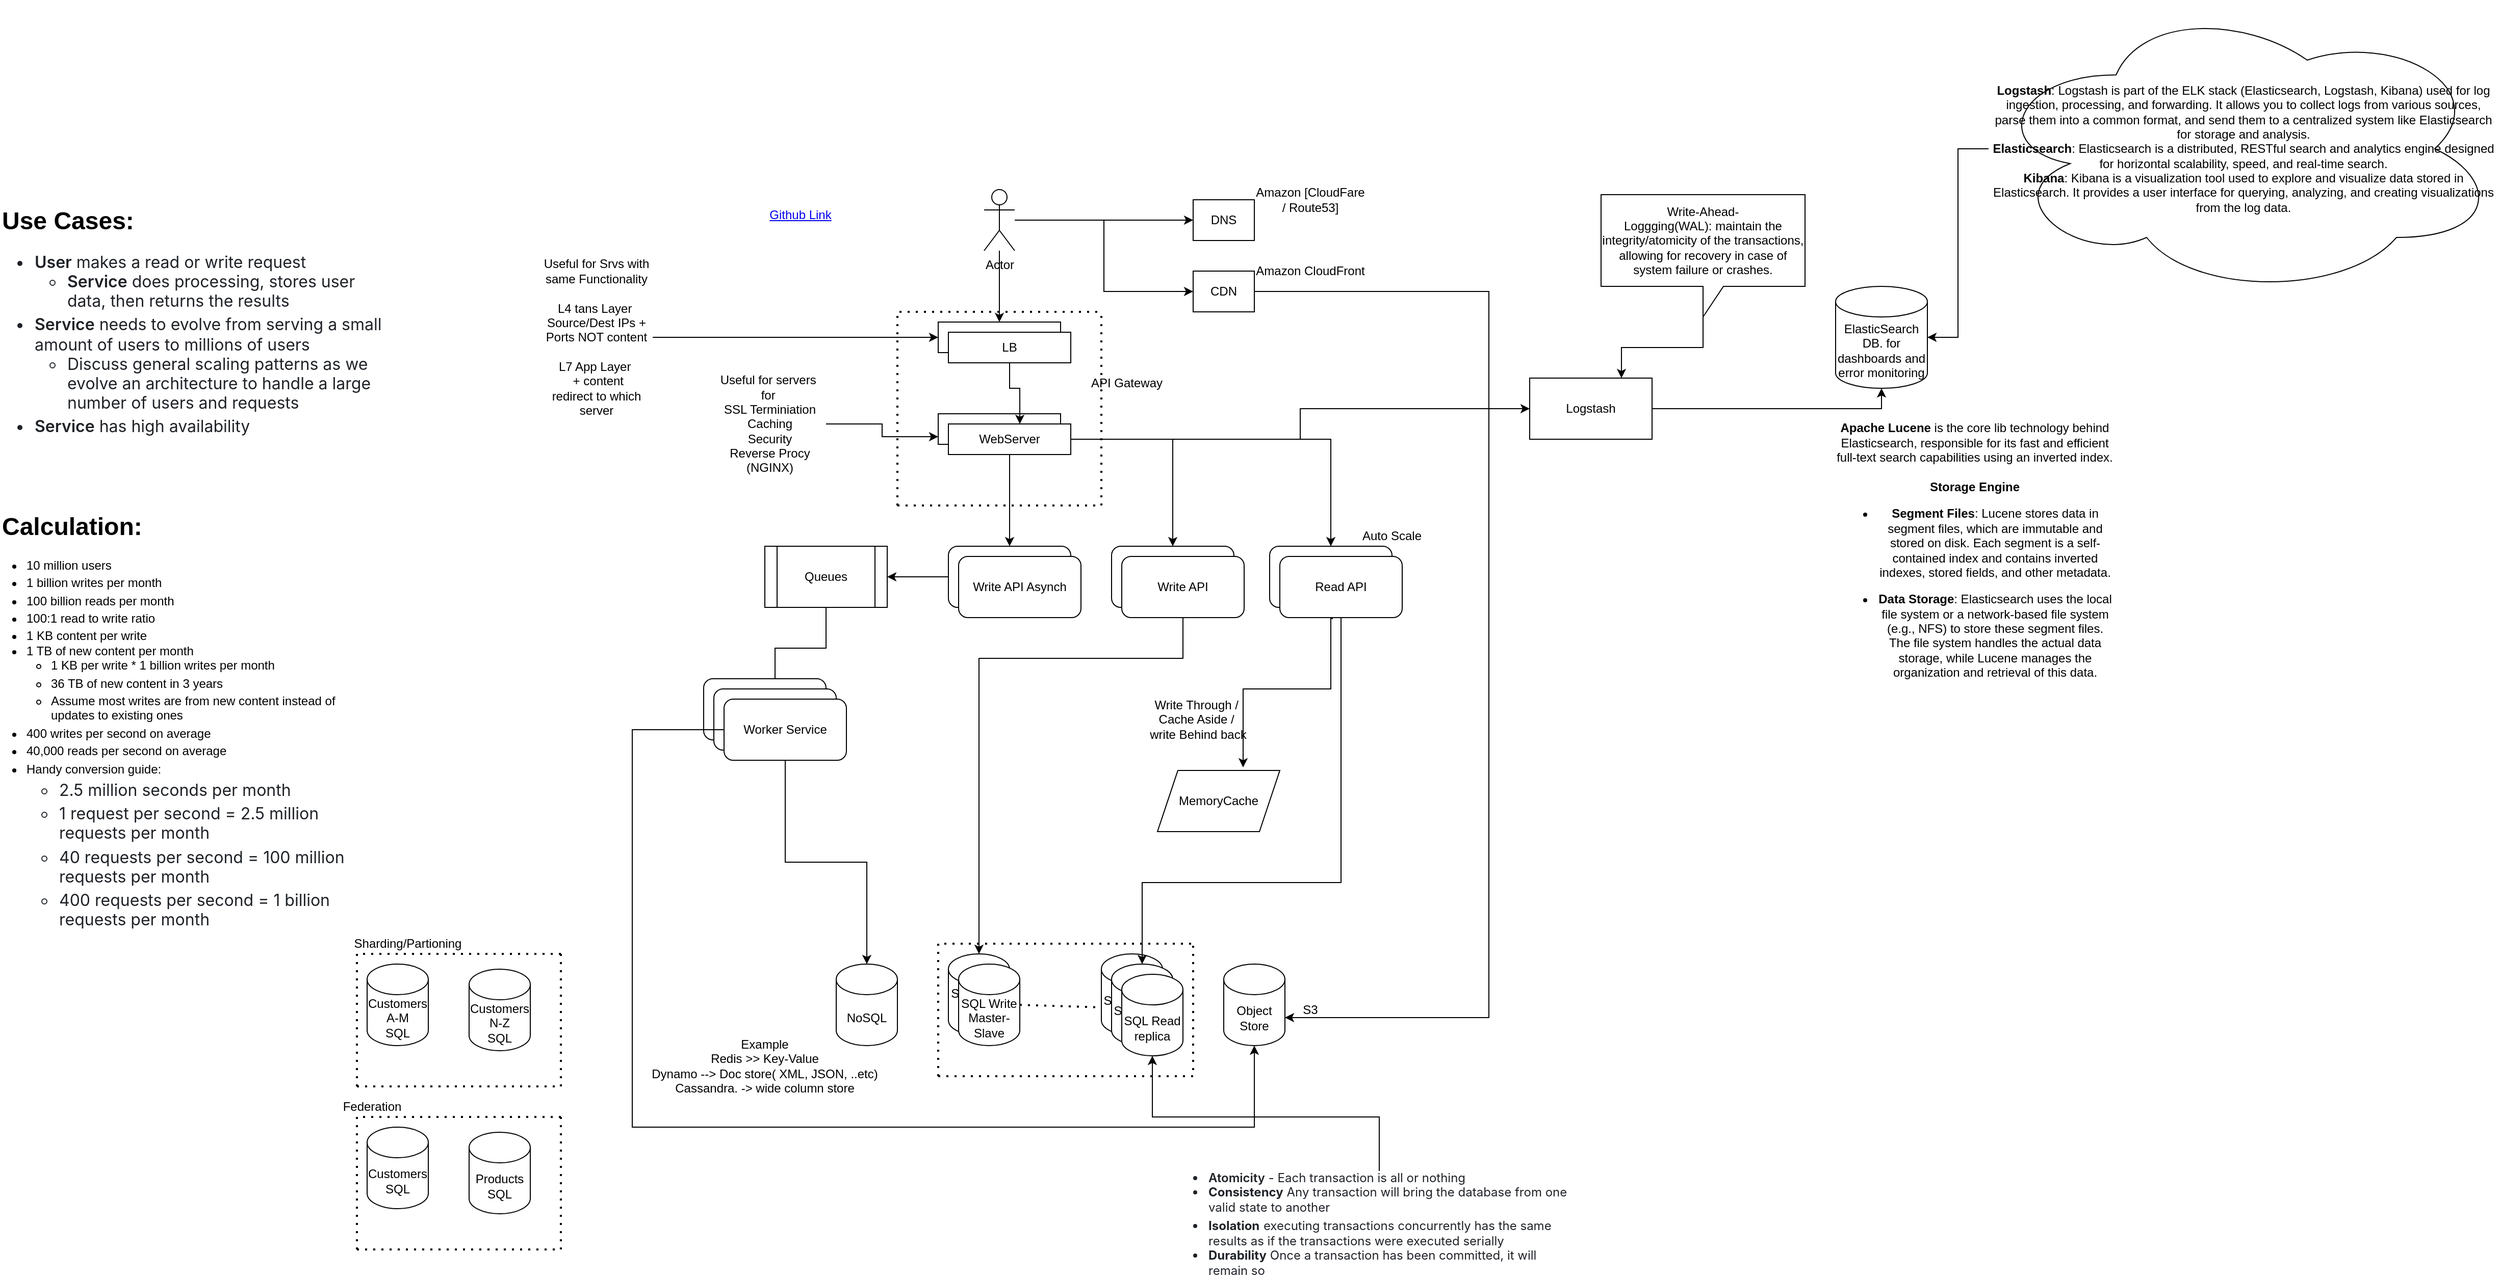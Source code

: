 <mxfile version="24.7.17">
  <diagram name="Page-1" id="xOBLhyYj3MYxFQuUd8QE">
    <mxGraphModel dx="2284" dy="1895" grid="1" gridSize="10" guides="1" tooltips="1" connect="1" arrows="1" fold="1" page="1" pageScale="1" pageWidth="850" pageHeight="1100" math="0" shadow="0">
      <root>
        <mxCell id="0" />
        <mxCell id="1" parent="0" />
        <mxCell id="a0uawv8okTH7sb19AHDm-1" value="&lt;a href=&quot;https://github.com/donnemartin/system-design-primer/blob/master/solutions/system_design/scaling_aws/README.md&quot;&gt;Github Link&lt;/a&gt;" style="text;html=1;align=center;verticalAlign=middle;whiteSpace=wrap;rounded=0;" parent="1" vertex="1">
          <mxGeometry x="100" y="30" width="90" height="30" as="geometry" />
        </mxCell>
        <mxCell id="a0uawv8okTH7sb19AHDm-7" style="edgeStyle=orthogonalEdgeStyle;rounded=0;orthogonalLoop=1;jettySize=auto;html=1;entryX=0;entryY=0.5;entryDx=0;entryDy=0;" parent="1" source="a0uawv8okTH7sb19AHDm-4" target="a0uawv8okTH7sb19AHDm-6" edge="1">
          <mxGeometry relative="1" as="geometry" />
        </mxCell>
        <mxCell id="a0uawv8okTH7sb19AHDm-17" style="edgeStyle=orthogonalEdgeStyle;rounded=0;orthogonalLoop=1;jettySize=auto;html=1;entryX=0.5;entryY=0;entryDx=0;entryDy=0;" parent="1" source="a0uawv8okTH7sb19AHDm-4" target="a0uawv8okTH7sb19AHDm-16" edge="1">
          <mxGeometry relative="1" as="geometry" />
        </mxCell>
        <mxCell id="EQkBLZ_68zLxbS4yyMJ8-3" style="edgeStyle=orthogonalEdgeStyle;rounded=0;orthogonalLoop=1;jettySize=auto;html=1;entryX=0;entryY=0.5;entryDx=0;entryDy=0;" parent="1" source="a0uawv8okTH7sb19AHDm-4" target="EQkBLZ_68zLxbS4yyMJ8-2" edge="1">
          <mxGeometry relative="1" as="geometry" />
        </mxCell>
        <mxCell id="a0uawv8okTH7sb19AHDm-4" value="Actor" style="shape=umlActor;verticalLabelPosition=bottom;verticalAlign=top;html=1;outlineConnect=0;" parent="1" vertex="1">
          <mxGeometry x="325" y="20" width="30" height="60" as="geometry" />
        </mxCell>
        <mxCell id="a0uawv8okTH7sb19AHDm-6" value="DNS" style="rounded=0;whiteSpace=wrap;html=1;" parent="1" vertex="1">
          <mxGeometry x="530" y="30" width="60" height="40" as="geometry" />
        </mxCell>
        <mxCell id="a0uawv8okTH7sb19AHDm-8" value="&lt;h1 style=&quot;margin-top: 0px;&quot;&gt;Use Cases:&lt;/h1&gt;&lt;div&gt;&lt;ul style=&quot;box-sizing: border-box; padding-left: 2em; margin-top: 0px; margin-bottom: var(--base-size-16); color: rgb(31, 35, 40); font-family: -apple-system, &amp;quot;system-ui&amp;quot;, &amp;quot;Segoe UI&amp;quot;, &amp;quot;Noto Sans&amp;quot;, Helvetica, Arial, sans-serif, &amp;quot;Apple Color Emoji&amp;quot;, &amp;quot;Segoe UI Emoji&amp;quot;; font-size: 16px; background-color: rgb(255, 255, 255);&quot; dir=&quot;auto&quot;&gt;&lt;li style=&quot;box-sizing: border-box;&quot;&gt;&lt;span style=&quot;box-sizing: border-box; font-weight: var(--base-text-weight-semibold, 600);&quot;&gt;User&lt;/span&gt;&amp;nbsp;makes a read or write request&lt;ul style=&quot;box-sizing: border-box; padding-left: 2em; margin-top: 0px; margin-bottom: 0px;&quot; dir=&quot;auto&quot;&gt;&lt;li style=&quot;box-sizing: border-box;&quot;&gt;&lt;span style=&quot;box-sizing: border-box; font-weight: var(--base-text-weight-semibold, 600);&quot;&gt;Service&lt;/span&gt;&amp;nbsp;does processing, stores user data, then returns the results&lt;/li&gt;&lt;/ul&gt;&lt;/li&gt;&lt;li style=&quot;box-sizing: border-box; margin-top: 0.25em;&quot;&gt;&lt;span style=&quot;box-sizing: border-box; font-weight: var(--base-text-weight-semibold, 600);&quot;&gt;Service&lt;/span&gt;&amp;nbsp;needs to evolve from serving a small amount of users to millions of users&lt;ul style=&quot;box-sizing: border-box; padding-left: 2em; margin-top: 0px; margin-bottom: 0px;&quot; dir=&quot;auto&quot;&gt;&lt;li style=&quot;box-sizing: border-box;&quot;&gt;Discuss general scaling patterns as we evolve an architecture to handle a large number of users and requests&lt;/li&gt;&lt;/ul&gt;&lt;/li&gt;&lt;li style=&quot;box-sizing: border-box; margin-top: 0.25em;&quot;&gt;&lt;span style=&quot;box-sizing: border-box; font-weight: var(--base-text-weight-semibold, 600);&quot;&gt;Service&lt;/span&gt;&amp;nbsp;has high availability&lt;/li&gt;&lt;/ul&gt;&lt;/div&gt;" style="text;html=1;whiteSpace=wrap;overflow=hidden;rounded=0;" parent="1" vertex="1">
          <mxGeometry x="-640" y="30" width="380" height="250" as="geometry" />
        </mxCell>
        <mxCell id="a0uawv8okTH7sb19AHDm-16" value="LB" style="rounded=0;whiteSpace=wrap;html=1;" parent="1" vertex="1">
          <mxGeometry x="280" y="150" width="120" height="30" as="geometry" />
        </mxCell>
        <mxCell id="a0uawv8okTH7sb19AHDm-25" value="SQL Read replica" style="shape=cylinder3;whiteSpace=wrap;html=1;boundedLbl=1;backgroundOutline=1;size=15;" parent="1" vertex="1">
          <mxGeometry x="440" y="770" width="60" height="80" as="geometry" />
        </mxCell>
        <mxCell id="a0uawv8okTH7sb19AHDm-31" value="&lt;h1 style=&quot;margin-top: 0px;&quot;&gt;Calculation:&lt;/h1&gt;&lt;div&gt;&lt;ul style=&quot;box-sizing: border-box; padding-left: 2em; margin-top: 0px; margin-bottom: 0px;&quot; dir=&quot;auto&quot;&gt;&lt;li style=&quot;box-sizing: border-box; margin-top: 0.25em;&quot;&gt;10 million users&lt;/li&gt;&lt;li style=&quot;box-sizing: border-box; margin-top: 0.25em;&quot;&gt;1 billion writes per month&lt;/li&gt;&lt;li style=&quot;box-sizing: border-box; margin-top: 0.25em;&quot;&gt;100 billion reads per month&lt;/li&gt;&lt;li style=&quot;box-sizing: border-box; margin-top: 0.25em;&quot;&gt;100:1 read to write ratio&lt;/li&gt;&lt;li style=&quot;box-sizing: border-box; margin-top: 0.25em;&quot;&gt;1 KB content per write&lt;/li&gt;&lt;li style=&quot;box-sizing: border-box;&quot;&gt;1 TB of new content per month&lt;ul style=&quot;box-sizing: border-box; padding-left: 2em; margin-top: 0px; margin-bottom: 0px;&quot; dir=&quot;auto&quot;&gt;&lt;li style=&quot;box-sizing: border-box;&quot;&gt;1 KB per write * 1 billion writes per month&lt;/li&gt;&lt;li style=&quot;box-sizing: border-box; margin-top: 0.25em;&quot;&gt;36 TB of new content in 3 years&lt;/li&gt;&lt;li style=&quot;box-sizing: border-box; margin-top: 0.25em;&quot;&gt;Assume most writes are from new content instead of updates to existing ones&lt;/li&gt;&lt;/ul&gt;&lt;/li&gt;&lt;li style=&quot;box-sizing: border-box; margin-top: 0.25em;&quot;&gt;400 writes per second on average&lt;/li&gt;&lt;li style=&quot;box-sizing: border-box; margin-top: 0.25em;&quot;&gt;40,000 reads per second on average&lt;/li&gt;&lt;li style=&quot;box-sizing: border-box; margin-top: 0.25em;&quot;&gt;Handy conversion guide:&lt;/li&gt;&lt;ul style=&quot;box-sizing: border-box; padding-left: 2em; margin-top: 0px; margin-bottom: var(--base-size-16); color: rgb(31, 35, 40); font-family: -apple-system, &amp;quot;system-ui&amp;quot;, &amp;quot;Segoe UI&amp;quot;, &amp;quot;Noto Sans&amp;quot;, Helvetica, Arial, sans-serif, &amp;quot;Apple Color Emoji&amp;quot;, &amp;quot;Segoe UI Emoji&amp;quot;; font-size: 16px; background-color: rgb(255, 255, 255);&quot; dir=&quot;auto&quot;&gt;&lt;li style=&quot;box-sizing: border-box; margin-top: 0.25em;&quot;&gt;2.5 million seconds per month&lt;/li&gt;&lt;li style=&quot;box-sizing: border-box; margin-top: 0.25em;&quot;&gt;1 request per second = 2.5 million requests per month&lt;/li&gt;&lt;li style=&quot;box-sizing: border-box; margin-top: 0.25em;&quot;&gt;40 requests per second = 100 million requests per month&lt;/li&gt;&lt;li style=&quot;box-sizing: border-box; margin-top: 0.25em;&quot;&gt;400 requests per second = 1 billion requests per month&lt;/li&gt;&lt;/ul&gt;&lt;/ul&gt;&lt;/div&gt;" style="text;html=1;whiteSpace=wrap;overflow=hidden;rounded=0;" parent="1" vertex="1">
          <mxGeometry x="-640" y="330" width="370" height="430" as="geometry" />
        </mxCell>
        <mxCell id="EQkBLZ_68zLxbS4yyMJ8-1" value="Amazon [CloudFare / Route53]" style="text;html=1;align=center;verticalAlign=middle;whiteSpace=wrap;rounded=0;" parent="1" vertex="1">
          <mxGeometry x="590" y="10" width="110" height="40" as="geometry" />
        </mxCell>
        <mxCell id="EQkBLZ_68zLxbS4yyMJ8-2" value="CDN" style="rounded=0;whiteSpace=wrap;html=1;" parent="1" vertex="1">
          <mxGeometry x="530" y="100" width="60" height="40" as="geometry" />
        </mxCell>
        <mxCell id="EQkBLZ_68zLxbS4yyMJ8-4" value="Amazon CloudFront" style="text;html=1;align=center;verticalAlign=middle;whiteSpace=wrap;rounded=0;" parent="1" vertex="1">
          <mxGeometry x="590" y="80" width="110" height="40" as="geometry" />
        </mxCell>
        <mxCell id="EQkBLZ_68zLxbS4yyMJ8-58" style="edgeStyle=orthogonalEdgeStyle;rounded=0;orthogonalLoop=1;jettySize=auto;html=1;entryX=0;entryY=0.5;entryDx=0;entryDy=0;" parent="1" source="EQkBLZ_68zLxbS4yyMJ8-5" target="a0uawv8okTH7sb19AHDm-16" edge="1">
          <mxGeometry relative="1" as="geometry" />
        </mxCell>
        <mxCell id="EQkBLZ_68zLxbS4yyMJ8-5" value="Useful for Srvs with same Functionality&lt;br&gt;&lt;br&gt;L4 tans Layer&amp;nbsp;&lt;br&gt;Source/Dest IPs + Ports NOT content&lt;br&gt;&lt;br&gt;L7 App Layer&amp;nbsp;&lt;br&gt;&amp;nbsp;+ content&lt;br&gt;redirect to which server" style="text;html=1;align=center;verticalAlign=middle;whiteSpace=wrap;rounded=0;" parent="1" vertex="1">
          <mxGeometry x="-110" y="72.5" width="110" height="185" as="geometry" />
        </mxCell>
        <mxCell id="EQkBLZ_68zLxbS4yyMJ8-6" value="WebServer" style="rounded=0;whiteSpace=wrap;html=1;" parent="1" vertex="1">
          <mxGeometry x="280" y="240" width="120" height="30" as="geometry" />
        </mxCell>
        <mxCell id="EQkBLZ_68zLxbS4yyMJ8-57" style="edgeStyle=orthogonalEdgeStyle;rounded=0;orthogonalLoop=1;jettySize=auto;html=1;entryX=0;entryY=0.75;entryDx=0;entryDy=0;" parent="1" source="EQkBLZ_68zLxbS4yyMJ8-7" target="EQkBLZ_68zLxbS4yyMJ8-6" edge="1">
          <mxGeometry relative="1" as="geometry" />
        </mxCell>
        <mxCell id="EQkBLZ_68zLxbS4yyMJ8-7" value="Useful for servers&amp;nbsp; for&amp;nbsp;&lt;br&gt;SSL Terminiation&lt;br&gt;Caching&lt;br&gt;Security&lt;br&gt;Reverse Procy (NGINX)" style="text;html=1;align=center;verticalAlign=middle;whiteSpace=wrap;rounded=0;" parent="1" vertex="1">
          <mxGeometry x="60" y="190" width="110" height="120" as="geometry" />
        </mxCell>
        <mxCell id="EQkBLZ_68zLxbS4yyMJ8-16" style="edgeStyle=orthogonalEdgeStyle;rounded=0;orthogonalLoop=1;jettySize=auto;html=1;entryX=0.5;entryY=0;entryDx=0;entryDy=0;" parent="1" source="EQkBLZ_68zLxbS4yyMJ8-8" target="EQkBLZ_68zLxbS4yyMJ8-15" edge="1">
          <mxGeometry relative="1" as="geometry" />
        </mxCell>
        <mxCell id="EQkBLZ_68zLxbS4yyMJ8-17" style="edgeStyle=orthogonalEdgeStyle;rounded=0;orthogonalLoop=1;jettySize=auto;html=1;entryX=0.5;entryY=0;entryDx=0;entryDy=0;" parent="1" source="EQkBLZ_68zLxbS4yyMJ8-8" target="EQkBLZ_68zLxbS4yyMJ8-14" edge="1">
          <mxGeometry relative="1" as="geometry" />
        </mxCell>
        <mxCell id="EQkBLZ_68zLxbS4yyMJ8-25" style="edgeStyle=orthogonalEdgeStyle;rounded=0;orthogonalLoop=1;jettySize=auto;html=1;entryX=0.5;entryY=0;entryDx=0;entryDy=0;" parent="1" source="EQkBLZ_68zLxbS4yyMJ8-8" target="EQkBLZ_68zLxbS4yyMJ8-18" edge="1">
          <mxGeometry relative="1" as="geometry" />
        </mxCell>
        <mxCell id="EQkBLZ_68zLxbS4yyMJ8-93" style="edgeStyle=orthogonalEdgeStyle;rounded=0;orthogonalLoop=1;jettySize=auto;html=1;entryX=0;entryY=0.5;entryDx=0;entryDy=0;" parent="1" source="EQkBLZ_68zLxbS4yyMJ8-8" target="EQkBLZ_68zLxbS4yyMJ8-87" edge="1">
          <mxGeometry relative="1" as="geometry" />
        </mxCell>
        <mxCell id="EQkBLZ_68zLxbS4yyMJ8-8" value="WebServer" style="rounded=0;whiteSpace=wrap;html=1;" parent="1" vertex="1">
          <mxGeometry x="290" y="250" width="120" height="30" as="geometry" />
        </mxCell>
        <mxCell id="EQkBLZ_68zLxbS4yyMJ8-12" value="LB" style="rounded=0;whiteSpace=wrap;html=1;" parent="1" vertex="1">
          <mxGeometry x="290" y="160" width="120" height="30" as="geometry" />
        </mxCell>
        <mxCell id="EQkBLZ_68zLxbS4yyMJ8-13" style="edgeStyle=orthogonalEdgeStyle;rounded=0;orthogonalLoop=1;jettySize=auto;html=1;entryX=0.667;entryY=0.333;entryDx=0;entryDy=0;entryPerimeter=0;" parent="1" source="EQkBLZ_68zLxbS4yyMJ8-12" target="EQkBLZ_68zLxbS4yyMJ8-6" edge="1">
          <mxGeometry relative="1" as="geometry" />
        </mxCell>
        <mxCell id="EQkBLZ_68zLxbS4yyMJ8-14" value="Write API" style="rounded=1;whiteSpace=wrap;html=1;" parent="1" vertex="1">
          <mxGeometry x="450" y="370" width="120" height="60" as="geometry" />
        </mxCell>
        <mxCell id="EQkBLZ_68zLxbS4yyMJ8-15" value="Read API" style="rounded=1;whiteSpace=wrap;html=1;" parent="1" vertex="1">
          <mxGeometry x="605" y="370" width="120" height="60" as="geometry" />
        </mxCell>
        <mxCell id="EQkBLZ_68zLxbS4yyMJ8-24" style="edgeStyle=orthogonalEdgeStyle;rounded=0;orthogonalLoop=1;jettySize=auto;html=1;entryX=1;entryY=0.5;entryDx=0;entryDy=0;" parent="1" source="EQkBLZ_68zLxbS4yyMJ8-18" target="EQkBLZ_68zLxbS4yyMJ8-19" edge="1">
          <mxGeometry relative="1" as="geometry" />
        </mxCell>
        <mxCell id="EQkBLZ_68zLxbS4yyMJ8-18" value="Write API Asynch" style="rounded=1;whiteSpace=wrap;html=1;" parent="1" vertex="1">
          <mxGeometry x="290" y="370" width="120" height="60" as="geometry" />
        </mxCell>
        <mxCell id="EQkBLZ_68zLxbS4yyMJ8-23" style="edgeStyle=orthogonalEdgeStyle;rounded=0;orthogonalLoop=1;jettySize=auto;html=1;" parent="1" source="EQkBLZ_68zLxbS4yyMJ8-19" target="EQkBLZ_68zLxbS4yyMJ8-21" edge="1">
          <mxGeometry relative="1" as="geometry" />
        </mxCell>
        <mxCell id="EQkBLZ_68zLxbS4yyMJ8-19" value="Queues" style="shape=process;whiteSpace=wrap;html=1;backgroundOutline=1;" parent="1" vertex="1">
          <mxGeometry x="110" y="370" width="120" height="60" as="geometry" />
        </mxCell>
        <mxCell id="EQkBLZ_68zLxbS4yyMJ8-20" value="Worker Service" style="rounded=1;whiteSpace=wrap;html=1;" parent="1" vertex="1">
          <mxGeometry x="50" y="500" width="120" height="60" as="geometry" />
        </mxCell>
        <mxCell id="EQkBLZ_68zLxbS4yyMJ8-21" value="Worker Service" style="rounded=1;whiteSpace=wrap;html=1;" parent="1" vertex="1">
          <mxGeometry x="60" y="510" width="120" height="60" as="geometry" />
        </mxCell>
        <mxCell id="EQkBLZ_68zLxbS4yyMJ8-51" style="edgeStyle=orthogonalEdgeStyle;rounded=0;orthogonalLoop=1;jettySize=auto;html=1;" parent="1" source="EQkBLZ_68zLxbS4yyMJ8-22" target="EQkBLZ_68zLxbS4yyMJ8-48" edge="1">
          <mxGeometry relative="1" as="geometry" />
        </mxCell>
        <mxCell id="EQkBLZ_68zLxbS4yyMJ8-22" value="Worker Service" style="rounded=1;whiteSpace=wrap;html=1;" parent="1" vertex="1">
          <mxGeometry x="70" y="520" width="120" height="60" as="geometry" />
        </mxCell>
        <mxCell id="EQkBLZ_68zLxbS4yyMJ8-27" value="MemoryCache" style="shape=parallelogram;perimeter=parallelogramPerimeter;whiteSpace=wrap;html=1;fixedSize=1;" parent="1" vertex="1">
          <mxGeometry x="495" y="590" width="120" height="60" as="geometry" />
        </mxCell>
        <mxCell id="EQkBLZ_68zLxbS4yyMJ8-28" style="edgeStyle=orthogonalEdgeStyle;rounded=0;orthogonalLoop=1;jettySize=auto;html=1;entryX=0.7;entryY=-0.05;entryDx=0;entryDy=0;entryPerimeter=0;exitX=0.433;exitY=1.017;exitDx=0;exitDy=0;exitPerimeter=0;" parent="1" source="EQkBLZ_68zLxbS4yyMJ8-29" target="EQkBLZ_68zLxbS4yyMJ8-27" edge="1">
          <mxGeometry relative="1" as="geometry">
            <Array as="points">
              <mxPoint x="665" y="441" />
              <mxPoint x="665" y="510" />
              <mxPoint x="579" y="510" />
            </Array>
          </mxGeometry>
        </mxCell>
        <mxCell id="EQkBLZ_68zLxbS4yyMJ8-29" value="Read API" style="rounded=1;whiteSpace=wrap;html=1;" parent="1" vertex="1">
          <mxGeometry x="615" y="380" width="120" height="60" as="geometry" />
        </mxCell>
        <mxCell id="EQkBLZ_68zLxbS4yyMJ8-33" value="Write API" style="rounded=1;whiteSpace=wrap;html=1;" parent="1" vertex="1">
          <mxGeometry x="460" y="380" width="120" height="60" as="geometry" />
        </mxCell>
        <mxCell id="EQkBLZ_68zLxbS4yyMJ8-34" value="Write API Asynch" style="rounded=1;whiteSpace=wrap;html=1;" parent="1" vertex="1">
          <mxGeometry x="300" y="380" width="120" height="60" as="geometry" />
        </mxCell>
        <mxCell id="EQkBLZ_68zLxbS4yyMJ8-35" value="Auto Scale" style="text;html=1;align=center;verticalAlign=middle;whiteSpace=wrap;rounded=0;" parent="1" vertex="1">
          <mxGeometry x="670" y="340" width="110" height="40" as="geometry" />
        </mxCell>
        <mxCell id="EQkBLZ_68zLxbS4yyMJ8-36" value="Write Through /&amp;nbsp;&lt;br&gt;Cache Aside /&amp;nbsp;&lt;br&gt;write Behind back" style="text;html=1;align=center;verticalAlign=middle;whiteSpace=wrap;rounded=0;" parent="1" vertex="1">
          <mxGeometry x="480" y="520" width="110" height="40" as="geometry" />
        </mxCell>
        <mxCell id="EQkBLZ_68zLxbS4yyMJ8-38" value="SQL Write Master-Slave" style="shape=cylinder3;whiteSpace=wrap;html=1;boundedLbl=1;backgroundOutline=1;size=15;" parent="1" vertex="1">
          <mxGeometry x="290" y="770" width="60" height="80" as="geometry" />
        </mxCell>
        <mxCell id="EQkBLZ_68zLxbS4yyMJ8-39" value="SQL Write Master-Slave" style="shape=cylinder3;whiteSpace=wrap;html=1;boundedLbl=1;backgroundOutline=1;size=15;" parent="1" vertex="1">
          <mxGeometry x="300" y="780" width="60" height="80" as="geometry" />
        </mxCell>
        <mxCell id="EQkBLZ_68zLxbS4yyMJ8-42" value="SQL Read replica" style="shape=cylinder3;whiteSpace=wrap;html=1;boundedLbl=1;backgroundOutline=1;size=15;" parent="1" vertex="1">
          <mxGeometry x="450" y="780" width="60" height="80" as="geometry" />
        </mxCell>
        <mxCell id="EQkBLZ_68zLxbS4yyMJ8-43" value="SQL Read replica" style="shape=cylinder3;whiteSpace=wrap;html=1;boundedLbl=1;backgroundOutline=1;size=15;" parent="1" vertex="1">
          <mxGeometry x="460" y="790" width="60" height="80" as="geometry" />
        </mxCell>
        <mxCell id="EQkBLZ_68zLxbS4yyMJ8-44" value="" style="endArrow=none;dashed=1;html=1;dashPattern=1 3;strokeWidth=2;rounded=0;" parent="1" edge="1">
          <mxGeometry width="50" height="50" relative="1" as="geometry">
            <mxPoint x="280" y="890" as="sourcePoint" />
            <mxPoint x="530" y="760" as="targetPoint" />
            <Array as="points">
              <mxPoint x="280" y="760" />
            </Array>
          </mxGeometry>
        </mxCell>
        <mxCell id="EQkBLZ_68zLxbS4yyMJ8-45" value="" style="endArrow=none;dashed=1;html=1;dashPattern=1 3;strokeWidth=2;rounded=0;" parent="1" edge="1">
          <mxGeometry width="50" height="50" relative="1" as="geometry">
            <mxPoint x="280" y="890" as="sourcePoint" />
            <mxPoint x="530" y="760" as="targetPoint" />
            <Array as="points">
              <mxPoint x="530" y="890" />
            </Array>
          </mxGeometry>
        </mxCell>
        <mxCell id="EQkBLZ_68zLxbS4yyMJ8-46" value="" style="endArrow=none;dashed=1;html=1;dashPattern=1 3;strokeWidth=2;rounded=0;entryX=0;entryY=0;entryDx=0;entryDy=52.5;entryPerimeter=0;exitX=1;exitY=0.5;exitDx=0;exitDy=0;exitPerimeter=0;" parent="1" source="EQkBLZ_68zLxbS4yyMJ8-39" target="a0uawv8okTH7sb19AHDm-25" edge="1">
          <mxGeometry width="50" height="50" relative="1" as="geometry">
            <mxPoint x="370" y="820" as="sourcePoint" />
            <mxPoint x="420" y="770" as="targetPoint" />
          </mxGeometry>
        </mxCell>
        <mxCell id="EQkBLZ_68zLxbS4yyMJ8-47" value="Object Store" style="shape=cylinder3;whiteSpace=wrap;html=1;boundedLbl=1;backgroundOutline=1;size=15;" parent="1" vertex="1">
          <mxGeometry x="560" y="780" width="60" height="80" as="geometry" />
        </mxCell>
        <mxCell id="EQkBLZ_68zLxbS4yyMJ8-48" value="NoSQL" style="shape=cylinder3;whiteSpace=wrap;html=1;boundedLbl=1;backgroundOutline=1;size=15;" parent="1" vertex="1">
          <mxGeometry x="180" y="780" width="60" height="80" as="geometry" />
        </mxCell>
        <mxCell id="EQkBLZ_68zLxbS4yyMJ8-49" value="S3" style="text;html=1;align=center;verticalAlign=middle;whiteSpace=wrap;rounded=0;" parent="1" vertex="1">
          <mxGeometry x="620" y="805" width="50" height="40" as="geometry" />
        </mxCell>
        <mxCell id="EQkBLZ_68zLxbS4yyMJ8-50" value="Example&lt;br&gt;Redis &amp;gt;&amp;gt; Key-Value&lt;br&gt;Dynamo --&amp;gt; Doc store( XML, JSON, ..etc)&lt;br&gt;Cassandra. -&amp;gt; wide column store" style="text;html=1;align=center;verticalAlign=middle;whiteSpace=wrap;rounded=0;" parent="1" vertex="1">
          <mxGeometry x="-20" y="860" width="260" height="40" as="geometry" />
        </mxCell>
        <mxCell id="EQkBLZ_68zLxbS4yyMJ8-52" style="edgeStyle=orthogonalEdgeStyle;rounded=0;orthogonalLoop=1;jettySize=auto;html=1;entryX=0.5;entryY=1;entryDx=0;entryDy=0;entryPerimeter=0;" parent="1" source="EQkBLZ_68zLxbS4yyMJ8-22" target="EQkBLZ_68zLxbS4yyMJ8-47" edge="1">
          <mxGeometry relative="1" as="geometry">
            <Array as="points">
              <mxPoint x="-20" y="550" />
              <mxPoint x="-20" y="940" />
              <mxPoint x="590" y="940" />
            </Array>
          </mxGeometry>
        </mxCell>
        <mxCell id="EQkBLZ_68zLxbS4yyMJ8-54" style="edgeStyle=orthogonalEdgeStyle;rounded=0;orthogonalLoop=1;jettySize=auto;html=1;entryX=1;entryY=0;entryDx=0;entryDy=52.5;entryPerimeter=0;" parent="1" source="EQkBLZ_68zLxbS4yyMJ8-2" target="EQkBLZ_68zLxbS4yyMJ8-47" edge="1">
          <mxGeometry relative="1" as="geometry">
            <Array as="points">
              <mxPoint x="820" y="120" />
              <mxPoint x="820" y="833" />
            </Array>
          </mxGeometry>
        </mxCell>
        <mxCell id="EQkBLZ_68zLxbS4yyMJ8-55" value="" style="endArrow=none;dashed=1;html=1;dashPattern=1 3;strokeWidth=2;rounded=0;" parent="1" edge="1">
          <mxGeometry width="50" height="50" relative="1" as="geometry">
            <mxPoint x="240" y="330" as="sourcePoint" />
            <mxPoint x="440" y="140" as="targetPoint" />
            <Array as="points">
              <mxPoint x="240" y="140" />
            </Array>
          </mxGeometry>
        </mxCell>
        <mxCell id="EQkBLZ_68zLxbS4yyMJ8-56" value="" style="endArrow=none;dashed=1;html=1;dashPattern=1 3;strokeWidth=2;rounded=0;" parent="1" edge="1">
          <mxGeometry width="50" height="50" relative="1" as="geometry">
            <mxPoint x="240" y="330" as="sourcePoint" />
            <mxPoint x="440" y="140" as="targetPoint" />
            <Array as="points">
              <mxPoint x="440" y="330" />
            </Array>
          </mxGeometry>
        </mxCell>
        <mxCell id="EQkBLZ_68zLxbS4yyMJ8-59" value="API Gateway" style="text;html=1;align=center;verticalAlign=middle;whiteSpace=wrap;rounded=0;" parent="1" vertex="1">
          <mxGeometry x="410" y="190" width="110" height="40" as="geometry" />
        </mxCell>
        <mxCell id="EQkBLZ_68zLxbS4yyMJ8-66" style="edgeStyle=orthogonalEdgeStyle;rounded=0;orthogonalLoop=1;jettySize=auto;html=1;entryX=0.5;entryY=0;entryDx=0;entryDy=0;entryPerimeter=0;" parent="1" source="EQkBLZ_68zLxbS4yyMJ8-29" target="EQkBLZ_68zLxbS4yyMJ8-42" edge="1">
          <mxGeometry relative="1" as="geometry">
            <Array as="points">
              <mxPoint x="675" y="700" />
              <mxPoint x="480" y="700" />
            </Array>
          </mxGeometry>
        </mxCell>
        <mxCell id="EQkBLZ_68zLxbS4yyMJ8-67" style="edgeStyle=orthogonalEdgeStyle;rounded=0;orthogonalLoop=1;jettySize=auto;html=1;entryX=0.5;entryY=0;entryDx=0;entryDy=0;entryPerimeter=0;" parent="1" source="EQkBLZ_68zLxbS4yyMJ8-33" target="EQkBLZ_68zLxbS4yyMJ8-38" edge="1">
          <mxGeometry relative="1" as="geometry">
            <Array as="points">
              <mxPoint x="520" y="480" />
              <mxPoint x="320" y="480" />
            </Array>
          </mxGeometry>
        </mxCell>
        <mxCell id="EQkBLZ_68zLxbS4yyMJ8-69" value="Customers&lt;br&gt;N-Z&lt;br&gt;SQL" style="shape=cylinder3;whiteSpace=wrap;html=1;boundedLbl=1;backgroundOutline=1;size=15;" parent="1" vertex="1">
          <mxGeometry x="-180" y="785" width="60" height="80" as="geometry" />
        </mxCell>
        <mxCell id="EQkBLZ_68zLxbS4yyMJ8-70" value="Customers&lt;br&gt;A-M&lt;br&gt;SQL" style="shape=cylinder3;whiteSpace=wrap;html=1;boundedLbl=1;backgroundOutline=1;size=15;" parent="1" vertex="1">
          <mxGeometry x="-280" y="780" width="60" height="80" as="geometry" />
        </mxCell>
        <mxCell id="EQkBLZ_68zLxbS4yyMJ8-74" value="" style="endArrow=none;dashed=1;html=1;dashPattern=1 3;strokeWidth=2;rounded=0;" parent="1" edge="1">
          <mxGeometry width="50" height="50" relative="1" as="geometry">
            <mxPoint x="-290" y="900" as="sourcePoint" />
            <mxPoint x="-90" y="770" as="targetPoint" />
            <Array as="points">
              <mxPoint x="-290" y="770" />
            </Array>
          </mxGeometry>
        </mxCell>
        <mxCell id="EQkBLZ_68zLxbS4yyMJ8-75" value="" style="endArrow=none;dashed=1;html=1;dashPattern=1 3;strokeWidth=2;rounded=0;" parent="1" edge="1">
          <mxGeometry width="50" height="50" relative="1" as="geometry">
            <mxPoint x="-290" y="900" as="sourcePoint" />
            <mxPoint x="-90" y="770" as="targetPoint" />
            <Array as="points">
              <mxPoint x="-90" y="900" />
            </Array>
          </mxGeometry>
        </mxCell>
        <mxCell id="EQkBLZ_68zLxbS4yyMJ8-77" value="Sharding/Partioning" style="text;html=1;align=center;verticalAlign=middle;whiteSpace=wrap;rounded=0;" parent="1" vertex="1">
          <mxGeometry x="-300" y="740" width="120" height="40" as="geometry" />
        </mxCell>
        <mxCell id="EQkBLZ_68zLxbS4yyMJ8-78" value="Products&lt;br&gt;SQL" style="shape=cylinder3;whiteSpace=wrap;html=1;boundedLbl=1;backgroundOutline=1;size=15;" parent="1" vertex="1">
          <mxGeometry x="-180" y="945" width="60" height="80" as="geometry" />
        </mxCell>
        <mxCell id="EQkBLZ_68zLxbS4yyMJ8-79" value="Customers&lt;br&gt;SQL" style="shape=cylinder3;whiteSpace=wrap;html=1;boundedLbl=1;backgroundOutline=1;size=15;" parent="1" vertex="1">
          <mxGeometry x="-280" y="940" width="60" height="80" as="geometry" />
        </mxCell>
        <mxCell id="EQkBLZ_68zLxbS4yyMJ8-80" value="" style="endArrow=none;dashed=1;html=1;dashPattern=1 3;strokeWidth=2;rounded=0;" parent="1" edge="1">
          <mxGeometry width="50" height="50" relative="1" as="geometry">
            <mxPoint x="-290" y="1060" as="sourcePoint" />
            <mxPoint x="-90" y="930" as="targetPoint" />
            <Array as="points">
              <mxPoint x="-290" y="930" />
            </Array>
          </mxGeometry>
        </mxCell>
        <mxCell id="EQkBLZ_68zLxbS4yyMJ8-81" value="" style="endArrow=none;dashed=1;html=1;dashPattern=1 3;strokeWidth=2;rounded=0;" parent="1" edge="1">
          <mxGeometry width="50" height="50" relative="1" as="geometry">
            <mxPoint x="-290" y="1060" as="sourcePoint" />
            <mxPoint x="-90" y="930" as="targetPoint" />
            <Array as="points">
              <mxPoint x="-90" y="1060" />
            </Array>
          </mxGeometry>
        </mxCell>
        <mxCell id="EQkBLZ_68zLxbS4yyMJ8-82" value="Federation" style="text;html=1;align=center;verticalAlign=middle;whiteSpace=wrap;rounded=0;" parent="1" vertex="1">
          <mxGeometry x="-300" y="900" width="50" height="40" as="geometry" />
        </mxCell>
        <mxCell id="EQkBLZ_68zLxbS4yyMJ8-84" style="edgeStyle=orthogonalEdgeStyle;rounded=0;orthogonalLoop=1;jettySize=auto;html=1;" parent="1" source="EQkBLZ_68zLxbS4yyMJ8-83" target="EQkBLZ_68zLxbS4yyMJ8-43" edge="1">
          <mxGeometry relative="1" as="geometry" />
        </mxCell>
        <mxCell id="EQkBLZ_68zLxbS4yyMJ8-83" value="&lt;ul style=&quot;box-sizing: border-box; padding-left: 2em; margin-top: 0px; margin-bottom: var(--base-size-16); color: rgb(31, 35, 40); font-family: -apple-system, &amp;quot;system-ui&amp;quot;, &amp;quot;Segoe UI&amp;quot;, &amp;quot;Noto Sans&amp;quot;, Helvetica, Arial, sans-serif, &amp;quot;Apple Color Emoji&amp;quot;, &amp;quot;Segoe UI Emoji&amp;quot;; text-align: start; background-color: rgb(255, 255, 255);&quot; dir=&quot;auto&quot;&gt;&lt;li style=&quot;box-sizing: border-box;&quot;&gt;&lt;font style=&quot;font-size: 12px;&quot;&gt;&lt;span style=&quot;box-sizing: border-box; font-weight: var(--base-text-weight-semibold, 600);&quot;&gt;Atomicity&lt;/span&gt;&amp;nbsp;- Each transaction is all or nothing&lt;/font&gt;&lt;/li&gt;&lt;li style=&quot;box-sizing: border-box;&quot;&gt;&lt;b&gt;Consistency&lt;/b&gt; Any transaction will bring the database from one valid state to another&lt;/li&gt;&lt;li style=&quot;box-sizing: border-box;&quot;&gt;&lt;b&gt;Isolation&lt;span style=&quot;font-size: medium;&quot;&gt;&amp;nbsp;&lt;/span&gt;&lt;/b&gt;executing transactions concurrently has the same results as if the transactions were executed serially&lt;/li&gt;&lt;li style=&quot;box-sizing: border-box;&quot;&gt;&lt;b&gt;Durability&lt;/b&gt; Once a transaction has been committed, it will remain so&lt;/li&gt;&lt;/ul&gt;" style="text;html=1;align=center;verticalAlign=middle;whiteSpace=wrap;rounded=0;" parent="1" vertex="1">
          <mxGeometry x="520" y="990" width="385" height="90" as="geometry" />
        </mxCell>
        <mxCell id="EQkBLZ_68zLxbS4yyMJ8-85" value="&lt;strong&gt;Apache Lucene&lt;/strong&gt; is the core lib technology behind Elasticsearch, responsible for its fast and efficient full-text search capabilities using an inverted index.&lt;div&gt;&lt;strong style=&quot;background-color: initial;&quot;&gt;&lt;br&gt;&lt;/strong&gt;&lt;/div&gt;&lt;div&gt;&lt;strong style=&quot;background-color: initial;&quot;&gt;Storage Engine&lt;/strong&gt;&lt;ul&gt;&lt;li&gt;&lt;p&gt;&lt;strong&gt;Segment Files&lt;/strong&gt;: Lucene stores data in segment files, which are immutable and stored on disk. Each segment is a self-contained index and contains inverted indexes, stored fields, and other metadata.&lt;/p&gt;&lt;/li&gt;&lt;li&gt;&lt;p&gt;&lt;strong&gt;Data Storage&lt;/strong&gt;: Elasticsearch uses the local file system or a network-based file system (e.g., NFS) to store these segment files. The file system handles the actual data storage, while Lucene manages the organization and retrieval of this data.&lt;/p&gt;&lt;/li&gt;&lt;/ul&gt;&lt;/div&gt;" style="text;html=1;align=center;verticalAlign=middle;whiteSpace=wrap;rounded=0;" parent="1" vertex="1">
          <mxGeometry x="1160" y="320" width="272.5" height="120" as="geometry" />
        </mxCell>
        <mxCell id="EQkBLZ_68zLxbS4yyMJ8-86" style="edgeStyle=orthogonalEdgeStyle;rounded=0;orthogonalLoop=1;jettySize=auto;html=1;entryX=0.5;entryY=1;entryDx=0;entryDy=0;entryPerimeter=0;" parent="1" source="EQkBLZ_68zLxbS4yyMJ8-87" target="EQkBLZ_68zLxbS4yyMJ8-90" edge="1">
          <mxGeometry relative="1" as="geometry" />
        </mxCell>
        <mxCell id="EQkBLZ_68zLxbS4yyMJ8-87" value="Logstash" style="rounded=0;whiteSpace=wrap;html=1;" parent="1" vertex="1">
          <mxGeometry x="860" y="205" width="120" height="60" as="geometry" />
        </mxCell>
        <mxCell id="EQkBLZ_68zLxbS4yyMJ8-88" style="edgeStyle=orthogonalEdgeStyle;rounded=0;orthogonalLoop=1;jettySize=auto;html=1;entryX=0.75;entryY=0;entryDx=0;entryDy=0;" parent="1" source="EQkBLZ_68zLxbS4yyMJ8-89" target="EQkBLZ_68zLxbS4yyMJ8-87" edge="1">
          <mxGeometry relative="1" as="geometry" />
        </mxCell>
        <mxCell id="EQkBLZ_68zLxbS4yyMJ8-89" value="Write-Ahead-Loggging(WAL):&amp;nbsp;maintain the integrity/atomicity of the transactions, allowing for recovery in case of system failure or crashes." style="shape=callout;whiteSpace=wrap;html=1;perimeter=calloutPerimeter;" parent="1" vertex="1">
          <mxGeometry x="930" y="25" width="200" height="120" as="geometry" />
        </mxCell>
        <mxCell id="EQkBLZ_68zLxbS4yyMJ8-90" value="ElasticSearch DB. for dashboards and error monitoring" style="shape=cylinder3;whiteSpace=wrap;html=1;boundedLbl=1;backgroundOutline=1;size=15;" parent="1" vertex="1">
          <mxGeometry x="1160" y="115" width="90" height="100" as="geometry" />
        </mxCell>
        <mxCell id="EQkBLZ_68zLxbS4yyMJ8-91" value="&lt;b&gt;Logstash&lt;/b&gt;: Logstash is part of the ELK stack (Elasticsearch, Logstash, Kibana) used for log ingestion, processing, and forwarding. It allows you to collect logs from various sources, parse them into a common format, and send them to a centralized system like Elasticsearch for storage and analysis. &lt;br&gt;&lt;b&gt;Elasticsearch&lt;/b&gt;: Elasticsearch is a distributed, RESTful search and analytics engine designed for horizontal scalability, speed, and real-time search. &lt;br&gt;&lt;b&gt;Kibana&lt;/b&gt;: Kibana is a visualization tool used to explore and visualize data stored in Elasticsearch. It provides a user interface for querying, analyzing, and creating visualizations from the log data." style="ellipse;shape=cloud;whiteSpace=wrap;html=1;" parent="1" vertex="1">
          <mxGeometry x="1310" y="-165" width="500" height="290" as="geometry" />
        </mxCell>
        <mxCell id="EQkBLZ_68zLxbS4yyMJ8-92" style="edgeStyle=orthogonalEdgeStyle;rounded=0;orthogonalLoop=1;jettySize=auto;html=1;entryX=1;entryY=0.5;entryDx=0;entryDy=0;entryPerimeter=0;" parent="1" source="EQkBLZ_68zLxbS4yyMJ8-91" target="EQkBLZ_68zLxbS4yyMJ8-90" edge="1">
          <mxGeometry relative="1" as="geometry" />
        </mxCell>
      </root>
    </mxGraphModel>
  </diagram>
</mxfile>
